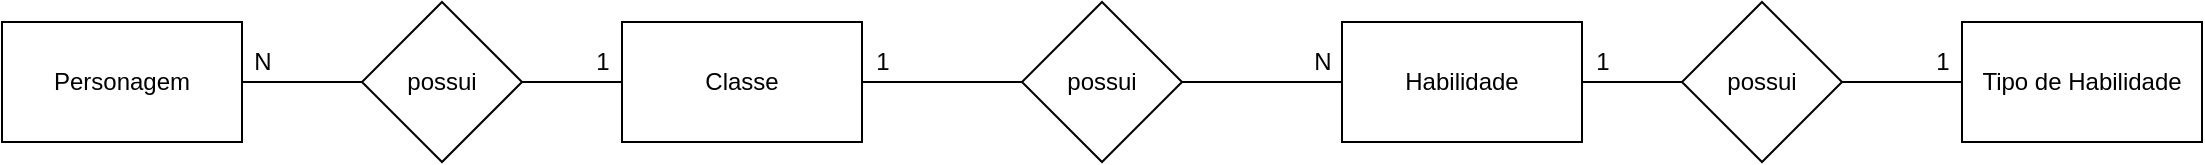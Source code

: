 <mxfile version="14.4.3" type="device" pages="2"><diagram id="0jDIvysPipVuY5MD93nA" name="Conceitual"><mxGraphModel dx="2249" dy="763" grid="1" gridSize="10" guides="1" tooltips="1" connect="1" arrows="1" fold="1" page="1" pageScale="1" pageWidth="827" pageHeight="1169" math="0" shadow="0"><root><mxCell id="0"/><mxCell id="1" parent="0"/><mxCell id="8MZFP95OncuX2rsUTcB0-4" style="edgeStyle=orthogonalEdgeStyle;rounded=0;orthogonalLoop=1;jettySize=auto;html=1;entryX=0;entryY=0.5;entryDx=0;entryDy=0;endArrow=none;endFill=0;" parent="1" source="8MZFP95OncuX2rsUTcB0-1" target="8MZFP95OncuX2rsUTcB0-3" edge="1"><mxGeometry relative="1" as="geometry"/></mxCell><mxCell id="8MZFP95OncuX2rsUTcB0-1" value="&lt;div&gt;Classe&lt;/div&gt;" style="rounded=0;whiteSpace=wrap;html=1;" parent="1" vertex="1"><mxGeometry x="10" y="30" width="120" height="60" as="geometry"/></mxCell><mxCell id="8MZFP95OncuX2rsUTcB0-8" style="edgeStyle=orthogonalEdgeStyle;rounded=0;orthogonalLoop=1;jettySize=auto;html=1;entryX=0;entryY=0.5;entryDx=0;entryDy=0;endArrow=none;endFill=0;" parent="1" source="8MZFP95OncuX2rsUTcB0-2" target="8MZFP95OncuX2rsUTcB0-6" edge="1"><mxGeometry relative="1" as="geometry"/></mxCell><mxCell id="8MZFP95OncuX2rsUTcB0-12" value="" style="edgeStyle=orthogonalEdgeStyle;rounded=0;orthogonalLoop=1;jettySize=auto;html=1;endArrow=none;endFill=0;" parent="1" source="8MZFP95OncuX2rsUTcB0-2" target="8MZFP95OncuX2rsUTcB0-6" edge="1"><mxGeometry relative="1" as="geometry"/></mxCell><mxCell id="8MZFP95OncuX2rsUTcB0-2" value="Habilidade" style="rounded=0;whiteSpace=wrap;html=1;" parent="1" vertex="1"><mxGeometry x="370" y="30" width="120" height="60" as="geometry"/></mxCell><mxCell id="8MZFP95OncuX2rsUTcB0-5" style="edgeStyle=orthogonalEdgeStyle;rounded=0;orthogonalLoop=1;jettySize=auto;html=1;entryX=0;entryY=0.5;entryDx=0;entryDy=0;endArrow=none;endFill=0;" parent="1" source="8MZFP95OncuX2rsUTcB0-3" target="8MZFP95OncuX2rsUTcB0-2" edge="1"><mxGeometry relative="1" as="geometry"/></mxCell><mxCell id="8MZFP95OncuX2rsUTcB0-3" value="&lt;div&gt;possui&lt;/div&gt;" style="rhombus;whiteSpace=wrap;html=1;" parent="1" vertex="1"><mxGeometry x="210" y="20" width="80" height="80" as="geometry"/></mxCell><mxCell id="8MZFP95OncuX2rsUTcB0-9" style="edgeStyle=orthogonalEdgeStyle;rounded=0;orthogonalLoop=1;jettySize=auto;html=1;entryX=0;entryY=0.5;entryDx=0;entryDy=0;endArrow=none;endFill=0;" parent="1" source="8MZFP95OncuX2rsUTcB0-6" target="8MZFP95OncuX2rsUTcB0-7" edge="1"><mxGeometry relative="1" as="geometry"/></mxCell><mxCell id="8MZFP95OncuX2rsUTcB0-6" value="possui" style="rhombus;whiteSpace=wrap;html=1;" parent="1" vertex="1"><mxGeometry x="540" y="20" width="80" height="80" as="geometry"/></mxCell><mxCell id="8MZFP95OncuX2rsUTcB0-7" value="&lt;div&gt;Tipo de Habilidade&lt;/div&gt;" style="rounded=0;whiteSpace=wrap;html=1;" parent="1" vertex="1"><mxGeometry x="680" y="30" width="120" height="60" as="geometry"/></mxCell><mxCell id="8MZFP95OncuX2rsUTcB0-10" value="1" style="text;html=1;align=center;verticalAlign=middle;resizable=0;points=[];autosize=1;" parent="1" vertex="1"><mxGeometry x="130" y="40" width="20" height="20" as="geometry"/></mxCell><mxCell id="8MZFP95OncuX2rsUTcB0-11" value="N" style="text;html=1;align=center;verticalAlign=middle;resizable=0;points=[];autosize=1;" parent="1" vertex="1"><mxGeometry x="350" y="40" width="20" height="20" as="geometry"/></mxCell><mxCell id="8MZFP95OncuX2rsUTcB0-13" value="1" style="text;html=1;align=center;verticalAlign=middle;resizable=0;points=[];autosize=1;" parent="1" vertex="1"><mxGeometry x="660" y="40" width="20" height="20" as="geometry"/></mxCell><mxCell id="8MZFP95OncuX2rsUTcB0-14" value="1" style="text;html=1;align=center;verticalAlign=middle;resizable=0;points=[];autosize=1;" parent="1" vertex="1"><mxGeometry x="490" y="40" width="20" height="20" as="geometry"/></mxCell><mxCell id="8MZFP95OncuX2rsUTcB0-17" style="edgeStyle=orthogonalEdgeStyle;rounded=0;orthogonalLoop=1;jettySize=auto;html=1;entryX=0;entryY=0.5;entryDx=0;entryDy=0;endArrow=none;endFill=0;" parent="1" source="8MZFP95OncuX2rsUTcB0-15" target="8MZFP95OncuX2rsUTcB0-16" edge="1"><mxGeometry relative="1" as="geometry"/></mxCell><mxCell id="8MZFP95OncuX2rsUTcB0-15" value="Personagem" style="rounded=0;whiteSpace=wrap;html=1;" parent="1" vertex="1"><mxGeometry x="-300" y="30" width="120" height="60" as="geometry"/></mxCell><mxCell id="8MZFP95OncuX2rsUTcB0-18" style="edgeStyle=orthogonalEdgeStyle;rounded=0;orthogonalLoop=1;jettySize=auto;html=1;entryX=0;entryY=0.5;entryDx=0;entryDy=0;endArrow=none;endFill=0;" parent="1" source="8MZFP95OncuX2rsUTcB0-16" target="8MZFP95OncuX2rsUTcB0-1" edge="1"><mxGeometry relative="1" as="geometry"/></mxCell><mxCell id="8MZFP95OncuX2rsUTcB0-16" value="&lt;div&gt;possui&lt;/div&gt;" style="rhombus;whiteSpace=wrap;html=1;" parent="1" vertex="1"><mxGeometry x="-120" y="20" width="80" height="80" as="geometry"/></mxCell><mxCell id="8MZFP95OncuX2rsUTcB0-19" value="N" style="text;html=1;align=center;verticalAlign=middle;resizable=0;points=[];autosize=1;" parent="1" vertex="1"><mxGeometry x="-180" y="40" width="20" height="20" as="geometry"/></mxCell><mxCell id="8MZFP95OncuX2rsUTcB0-20" value="&lt;div&gt;1&lt;/div&gt;" style="text;html=1;align=center;verticalAlign=middle;resizable=0;points=[];autosize=1;" parent="1" vertex="1"><mxGeometry x="-10" y="40" width="20" height="20" as="geometry"/></mxCell></root></mxGraphModel></diagram><diagram id="TVlXQQprVjlw3T977wn5" name="Logico"><mxGraphModel dx="981" dy="526" grid="1" gridSize="10" guides="1" tooltips="1" connect="1" arrows="1" fold="1" page="1" pageScale="1" pageWidth="827" pageHeight="1169" math="0" shadow="0"><root><mxCell id="glWiMemucMnJyqSyLsIL-0"/><mxCell id="glWiMemucMnJyqSyLsIL-1" parent="glWiMemucMnJyqSyLsIL-0"/><mxCell id="0RmjQ_X1LinUds6MqqBS-46" value="" style="edgeStyle=entityRelationEdgeStyle;fontSize=12;html=1;endArrow=ERzeroToMany;endFill=1;exitX=0;exitY=0.5;exitDx=0;exitDy=0;entryX=1;entryY=0.5;entryDx=0;entryDy=0;" edge="1" parent="glWiMemucMnJyqSyLsIL-1" source="7uLMJGiZC7rjtqzIidrI-14" target="uoJyuQ9PELCp7jVI2U6h-17"><mxGeometry width="100" height="100" relative="1" as="geometry"><mxPoint x="380" y="75" as="sourcePoint"/><mxPoint x="240" y="105" as="targetPoint"/></mxGeometry></mxCell><mxCell id="7uLMJGiZC7rjtqzIidrI-13" value="Classes" style="shape=table;startSize=30;container=1;collapsible=1;childLayout=tableLayout;fixedRows=1;rowLines=0;fontStyle=1;align=center;resizeLast=1;" vertex="1" parent="glWiMemucMnJyqSyLsIL-1"><mxGeometry x="310" y="10" width="180" height="130" as="geometry"/></mxCell><mxCell id="7uLMJGiZC7rjtqzIidrI-14" value="" style="shape=partialRectangle;collapsible=0;dropTarget=0;pointerEvents=0;fillColor=none;top=0;left=0;bottom=0;right=0;points=[[0,0.5],[1,0.5]];portConstraint=eastwest;" vertex="1" parent="7uLMJGiZC7rjtqzIidrI-13"><mxGeometry y="30" width="180" height="30" as="geometry"/></mxCell><mxCell id="7uLMJGiZC7rjtqzIidrI-15" value="PK" style="shape=partialRectangle;connectable=0;fillColor=none;top=0;left=0;bottom=0;right=0;fontStyle=1;overflow=hidden;" vertex="1" parent="7uLMJGiZC7rjtqzIidrI-14"><mxGeometry width="60" height="30" as="geometry"/></mxCell><mxCell id="7uLMJGiZC7rjtqzIidrI-16" value="idClasse" style="shape=partialRectangle;connectable=0;fillColor=none;top=0;left=0;bottom=0;right=0;align=left;spacingLeft=6;fontStyle=1;overflow=hidden;" vertex="1" parent="7uLMJGiZC7rjtqzIidrI-14"><mxGeometry x="60" width="120" height="30" as="geometry"/></mxCell><mxCell id="7uLMJGiZC7rjtqzIidrI-17" value="" style="shape=partialRectangle;collapsible=0;dropTarget=0;pointerEvents=0;fillColor=none;top=0;left=0;bottom=1;right=0;points=[[0,0.5],[1,0.5]];portConstraint=eastwest;" vertex="1" parent="7uLMJGiZC7rjtqzIidrI-13"><mxGeometry y="60" width="180" height="30" as="geometry"/></mxCell><mxCell id="7uLMJGiZC7rjtqzIidrI-18" value="FK" style="shape=partialRectangle;connectable=0;fillColor=none;top=0;left=0;bottom=0;right=0;fontStyle=1;overflow=hidden;" vertex="1" parent="7uLMJGiZC7rjtqzIidrI-17"><mxGeometry width="60" height="30" as="geometry"/></mxCell><mxCell id="7uLMJGiZC7rjtqzIidrI-19" value="idHabilidade" style="shape=partialRectangle;connectable=0;fillColor=none;top=0;left=0;bottom=0;right=0;align=left;spacingLeft=6;fontStyle=1;overflow=hidden;" vertex="1" parent="7uLMJGiZC7rjtqzIidrI-17"><mxGeometry x="60" width="120" height="30" as="geometry"/></mxCell><mxCell id="7uLMJGiZC7rjtqzIidrI-20" value="" style="shape=partialRectangle;collapsible=0;dropTarget=0;pointerEvents=0;fillColor=none;top=0;left=0;bottom=0;right=0;points=[[0,0.5],[1,0.5]];portConstraint=eastwest;" vertex="1" parent="7uLMJGiZC7rjtqzIidrI-13"><mxGeometry y="90" width="180" height="30" as="geometry"/></mxCell><mxCell id="7uLMJGiZC7rjtqzIidrI-21" value="" style="shape=partialRectangle;connectable=0;fillColor=none;top=0;left=0;bottom=0;right=0;editable=1;overflow=hidden;" vertex="1" parent="7uLMJGiZC7rjtqzIidrI-20"><mxGeometry width="60" height="30" as="geometry"/></mxCell><mxCell id="7uLMJGiZC7rjtqzIidrI-22" value="NomeClasse" style="shape=partialRectangle;connectable=0;fillColor=none;top=0;left=0;bottom=0;right=0;align=left;spacingLeft=6;overflow=hidden;" vertex="1" parent="7uLMJGiZC7rjtqzIidrI-20"><mxGeometry x="60" width="120" height="30" as="geometry"/></mxCell><mxCell id="uoJyuQ9PELCp7jVI2U6h-0" value="Habilidades" style="shape=table;startSize=30;container=1;collapsible=1;childLayout=tableLayout;fixedRows=1;rowLines=0;fontStyle=1;align=center;resizeLast=1;" vertex="1" parent="glWiMemucMnJyqSyLsIL-1"><mxGeometry x="310" y="170" width="180" height="130" as="geometry"/></mxCell><mxCell id="uoJyuQ9PELCp7jVI2U6h-1" value="" style="shape=partialRectangle;collapsible=0;dropTarget=0;pointerEvents=0;fillColor=none;top=0;left=0;bottom=0;right=0;points=[[0,0.5],[1,0.5]];portConstraint=eastwest;" vertex="1" parent="uoJyuQ9PELCp7jVI2U6h-0"><mxGeometry y="30" width="180" height="30" as="geometry"/></mxCell><mxCell id="uoJyuQ9PELCp7jVI2U6h-2" value="PK" style="shape=partialRectangle;connectable=0;fillColor=none;top=0;left=0;bottom=0;right=0;fontStyle=1;overflow=hidden;" vertex="1" parent="uoJyuQ9PELCp7jVI2U6h-1"><mxGeometry width="60" height="30" as="geometry"/></mxCell><mxCell id="uoJyuQ9PELCp7jVI2U6h-3" value="idHabilidade" style="shape=partialRectangle;connectable=0;fillColor=none;top=0;left=0;bottom=0;right=0;align=left;spacingLeft=6;fontStyle=1;overflow=hidden;" vertex="1" parent="uoJyuQ9PELCp7jVI2U6h-1"><mxGeometry x="60" width="120" height="30" as="geometry"/></mxCell><mxCell id="uoJyuQ9PELCp7jVI2U6h-4" value="" style="shape=partialRectangle;collapsible=0;dropTarget=0;pointerEvents=0;fillColor=none;top=0;left=0;bottom=1;right=0;points=[[0,0.5],[1,0.5]];portConstraint=eastwest;" vertex="1" parent="uoJyuQ9PELCp7jVI2U6h-0"><mxGeometry y="60" width="180" height="30" as="geometry"/></mxCell><mxCell id="uoJyuQ9PELCp7jVI2U6h-5" value="FK" style="shape=partialRectangle;connectable=0;fillColor=none;top=0;left=0;bottom=0;right=0;fontStyle=1;overflow=hidden;" vertex="1" parent="uoJyuQ9PELCp7jVI2U6h-4"><mxGeometry width="60" height="30" as="geometry"/></mxCell><mxCell id="uoJyuQ9PELCp7jVI2U6h-6" value="idTipoHabilidade" style="shape=partialRectangle;connectable=0;fillColor=none;top=0;left=0;bottom=0;right=0;align=left;spacingLeft=6;fontStyle=1;overflow=hidden;" vertex="1" parent="uoJyuQ9PELCp7jVI2U6h-4"><mxGeometry x="60" width="120" height="30" as="geometry"/></mxCell><mxCell id="uoJyuQ9PELCp7jVI2U6h-7" value="" style="shape=partialRectangle;collapsible=0;dropTarget=0;pointerEvents=0;fillColor=none;top=0;left=0;bottom=0;right=0;points=[[0,0.5],[1,0.5]];portConstraint=eastwest;" vertex="1" parent="uoJyuQ9PELCp7jVI2U6h-0"><mxGeometry y="90" width="180" height="30" as="geometry"/></mxCell><mxCell id="uoJyuQ9PELCp7jVI2U6h-8" value="" style="shape=partialRectangle;connectable=0;fillColor=none;top=0;left=0;bottom=0;right=0;editable=1;overflow=hidden;" vertex="1" parent="uoJyuQ9PELCp7jVI2U6h-7"><mxGeometry width="60" height="30" as="geometry"/></mxCell><mxCell id="uoJyuQ9PELCp7jVI2U6h-9" value="NomeHabilidade" style="shape=partialRectangle;connectable=0;fillColor=none;top=0;left=0;bottom=0;right=0;align=left;spacingLeft=6;overflow=hidden;" vertex="1" parent="uoJyuQ9PELCp7jVI2U6h-7"><mxGeometry x="60" width="120" height="30" as="geometry"/></mxCell><mxCell id="uoJyuQ9PELCp7jVI2U6h-13" value="Personagem" style="shape=table;startSize=30;container=1;collapsible=1;childLayout=tableLayout;fixedRows=1;rowLines=0;fontStyle=1;align=center;resizeLast=1;" vertex="1" parent="glWiMemucMnJyqSyLsIL-1"><mxGeometry x="30" y="20" width="180" height="130" as="geometry"/></mxCell><mxCell id="uoJyuQ9PELCp7jVI2U6h-14" value="" style="shape=partialRectangle;collapsible=0;dropTarget=0;pointerEvents=0;fillColor=none;top=0;left=0;bottom=0;right=0;points=[[0,0.5],[1,0.5]];portConstraint=eastwest;" vertex="1" parent="uoJyuQ9PELCp7jVI2U6h-13"><mxGeometry y="30" width="180" height="30" as="geometry"/></mxCell><mxCell id="uoJyuQ9PELCp7jVI2U6h-15" value="PK" style="shape=partialRectangle;connectable=0;fillColor=none;top=0;left=0;bottom=0;right=0;fontStyle=1;overflow=hidden;" vertex="1" parent="uoJyuQ9PELCp7jVI2U6h-14"><mxGeometry width="60" height="30" as="geometry"/></mxCell><mxCell id="uoJyuQ9PELCp7jVI2U6h-16" value="idPersonagem" style="shape=partialRectangle;connectable=0;fillColor=none;top=0;left=0;bottom=0;right=0;align=left;spacingLeft=6;fontStyle=1;overflow=hidden;" vertex="1" parent="uoJyuQ9PELCp7jVI2U6h-14"><mxGeometry x="60" width="120" height="30" as="geometry"/></mxCell><mxCell id="uoJyuQ9PELCp7jVI2U6h-17" value="" style="shape=partialRectangle;collapsible=0;dropTarget=0;pointerEvents=0;fillColor=none;top=0;left=0;bottom=1;right=0;points=[[0,0.5],[1,0.5]];portConstraint=eastwest;" vertex="1" parent="uoJyuQ9PELCp7jVI2U6h-13"><mxGeometry y="60" width="180" height="30" as="geometry"/></mxCell><mxCell id="uoJyuQ9PELCp7jVI2U6h-18" value="FK" style="shape=partialRectangle;connectable=0;fillColor=none;top=0;left=0;bottom=0;right=0;fontStyle=1;overflow=hidden;" vertex="1" parent="uoJyuQ9PELCp7jVI2U6h-17"><mxGeometry width="60" height="30" as="geometry"/></mxCell><mxCell id="uoJyuQ9PELCp7jVI2U6h-19" value="idClasse" style="shape=partialRectangle;connectable=0;fillColor=none;top=0;left=0;bottom=0;right=0;align=left;spacingLeft=6;fontStyle=1;overflow=hidden;" vertex="1" parent="uoJyuQ9PELCp7jVI2U6h-17"><mxGeometry x="60" width="120" height="30" as="geometry"/></mxCell><mxCell id="uoJyuQ9PELCp7jVI2U6h-20" value="" style="shape=partialRectangle;collapsible=0;dropTarget=0;pointerEvents=0;fillColor=none;top=0;left=0;bottom=0;right=0;points=[[0,0.5],[1,0.5]];portConstraint=eastwest;" vertex="1" parent="uoJyuQ9PELCp7jVI2U6h-13"><mxGeometry y="90" width="180" height="30" as="geometry"/></mxCell><mxCell id="uoJyuQ9PELCp7jVI2U6h-21" value="" style="shape=partialRectangle;connectable=0;fillColor=none;top=0;left=0;bottom=0;right=0;editable=1;overflow=hidden;" vertex="1" parent="uoJyuQ9PELCp7jVI2U6h-20"><mxGeometry width="60" height="30" as="geometry"/></mxCell><mxCell id="uoJyuQ9PELCp7jVI2U6h-22" value="NomePersonagem" style="shape=partialRectangle;connectable=0;fillColor=none;top=0;left=0;bottom=0;right=0;align=left;spacingLeft=6;overflow=hidden;" vertex="1" parent="uoJyuQ9PELCp7jVI2U6h-20"><mxGeometry x="60" width="120" height="30" as="geometry"/></mxCell><mxCell id="ZKuVflmNeL13iXUCFGQM-0" value="" style="edgeStyle=entityRelationEdgeStyle;fontSize=12;html=1;endArrow=ERzeroToMany;endFill=1;exitX=1;exitY=0.5;exitDx=0;exitDy=0;entryX=1;entryY=0.5;entryDx=0;entryDy=0;" edge="1" parent="glWiMemucMnJyqSyLsIL-1" source="7uLMJGiZC7rjtqzIidrI-17" target="uoJyuQ9PELCp7jVI2U6h-1"><mxGeometry width="100" height="100" relative="1" as="geometry"><mxPoint x="510" y="270" as="sourcePoint"/><mxPoint x="610" y="170" as="targetPoint"/></mxGeometry></mxCell><mxCell id="sXLmYD3UZPRjtsYgwuxK-0" value="TipoHabilidade" style="shape=table;startSize=30;container=1;collapsible=1;childLayout=tableLayout;fixedRows=1;rowLines=0;fontStyle=1;align=center;resizeLast=1;" vertex="1" parent="glWiMemucMnJyqSyLsIL-1"><mxGeometry x="595" y="140" width="180" height="100" as="geometry"/></mxCell><mxCell id="sXLmYD3UZPRjtsYgwuxK-1" value="" style="shape=partialRectangle;collapsible=0;dropTarget=0;pointerEvents=0;fillColor=none;top=0;left=0;bottom=1;right=0;points=[[0,0.5],[1,0.5]];portConstraint=eastwest;" vertex="1" parent="sXLmYD3UZPRjtsYgwuxK-0"><mxGeometry y="30" width="180" height="30" as="geometry"/></mxCell><mxCell id="sXLmYD3UZPRjtsYgwuxK-2" value="PK" style="shape=partialRectangle;connectable=0;fillColor=none;top=0;left=0;bottom=0;right=0;fontStyle=1;overflow=hidden;" vertex="1" parent="sXLmYD3UZPRjtsYgwuxK-1"><mxGeometry width="30" height="30" as="geometry"/></mxCell><mxCell id="sXLmYD3UZPRjtsYgwuxK-3" value="idTipoHabilidade" style="shape=partialRectangle;connectable=0;fillColor=none;top=0;left=0;bottom=0;right=0;align=left;spacingLeft=6;fontStyle=1;overflow=hidden;" vertex="1" parent="sXLmYD3UZPRjtsYgwuxK-1"><mxGeometry x="30" width="150" height="30" as="geometry"/></mxCell><mxCell id="sXLmYD3UZPRjtsYgwuxK-4" value="" style="shape=partialRectangle;collapsible=0;dropTarget=0;pointerEvents=0;fillColor=none;top=0;left=0;bottom=0;right=0;points=[[0,0.5],[1,0.5]];portConstraint=eastwest;" vertex="1" parent="sXLmYD3UZPRjtsYgwuxK-0"><mxGeometry y="60" width="180" height="30" as="geometry"/></mxCell><mxCell id="sXLmYD3UZPRjtsYgwuxK-5" value="" style="shape=partialRectangle;connectable=0;fillColor=none;top=0;left=0;bottom=0;right=0;editable=1;overflow=hidden;" vertex="1" parent="sXLmYD3UZPRjtsYgwuxK-4"><mxGeometry width="30" height="30" as="geometry"/></mxCell><mxCell id="sXLmYD3UZPRjtsYgwuxK-6" value="NomeTipoHabilidade" style="shape=partialRectangle;connectable=0;fillColor=none;top=0;left=0;bottom=0;right=0;align=left;spacingLeft=6;overflow=hidden;" vertex="1" parent="sXLmYD3UZPRjtsYgwuxK-4"><mxGeometry x="30" width="150" height="30" as="geometry"/></mxCell><mxCell id="BvhxU44SYfHqbKuQJto9-0" value="" style="edgeStyle=entityRelationEdgeStyle;fontSize=12;html=1;endArrow=ERmandOne;startArrow=ERmandOne;entryX=0;entryY=0.5;entryDx=0;entryDy=0;exitX=1;exitY=0.5;exitDx=0;exitDy=0;" edge="1" parent="glWiMemucMnJyqSyLsIL-1" source="uoJyuQ9PELCp7jVI2U6h-4" target="sXLmYD3UZPRjtsYgwuxK-1"><mxGeometry width="100" height="100" relative="1" as="geometry"><mxPoint x="540" y="380" as="sourcePoint"/><mxPoint x="640" y="280" as="targetPoint"/></mxGeometry></mxCell></root></mxGraphModel></diagram></mxfile>